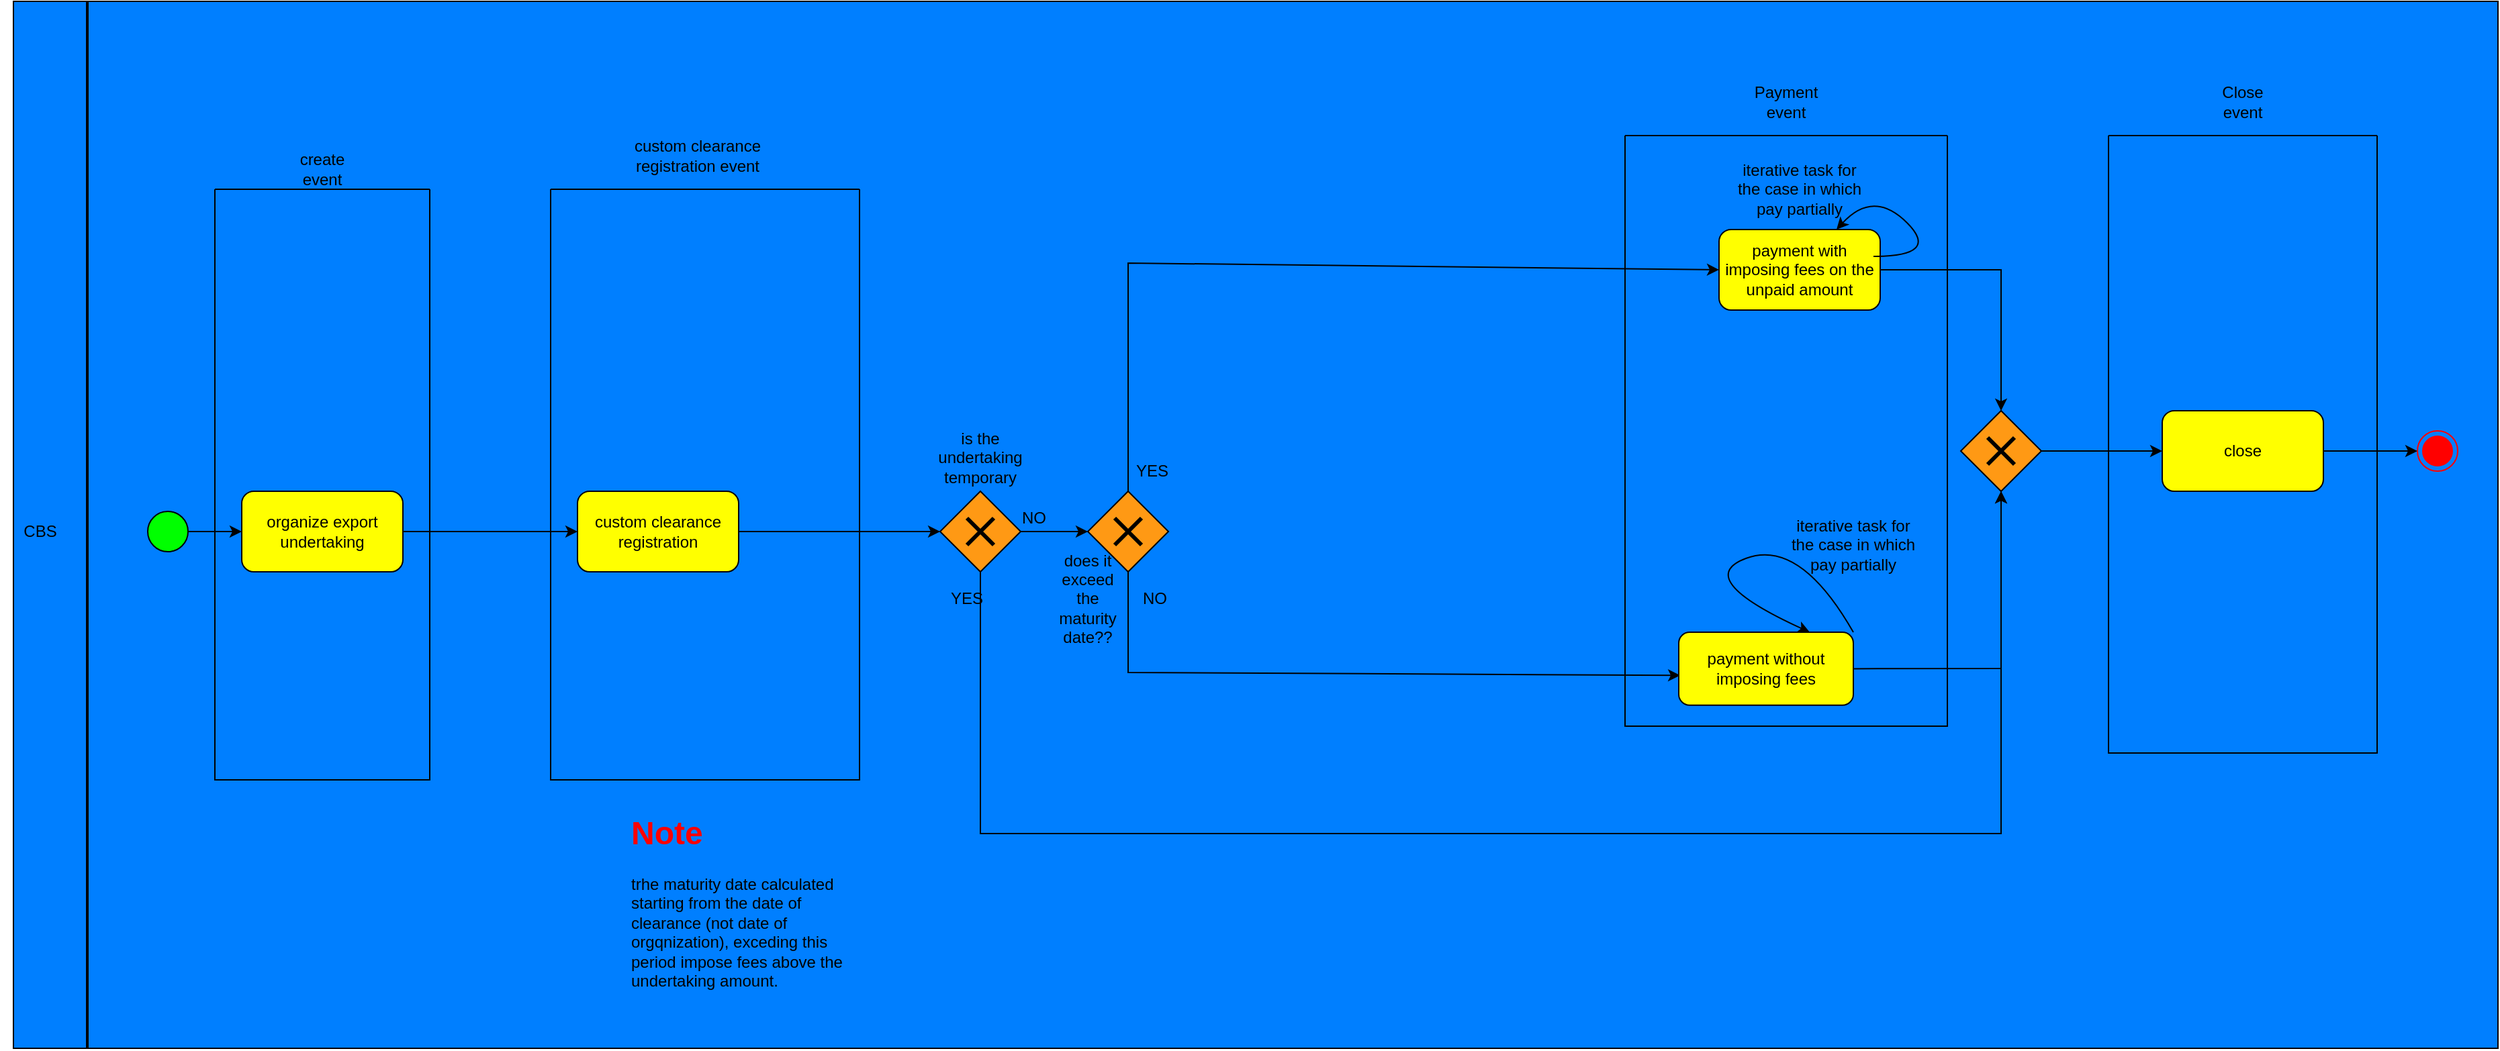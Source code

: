 <mxfile version="22.1.16" type="device">
  <diagram name="Page-1" id="6zD-izsmirur7kcObW2i">
    <mxGraphModel dx="1155" dy="1791" grid="1" gridSize="10" guides="1" tooltips="1" connect="1" arrows="1" fold="1" page="1" pageScale="1" pageWidth="850" pageHeight="1100" math="0" shadow="0">
      <root>
        <mxCell id="0" />
        <mxCell id="1" parent="0" />
        <mxCell id="6St314M1eqmKRrUnTSBx-1" value="" style="rounded=0;whiteSpace=wrap;html=1;fillColor=#007FFF;" parent="1" vertex="1">
          <mxGeometry x="50" y="-160" width="1850" height="780" as="geometry" />
        </mxCell>
        <mxCell id="6St314M1eqmKRrUnTSBx-2" value="CBS" style="text;html=1;strokeColor=none;fillColor=none;align=center;verticalAlign=middle;whiteSpace=wrap;rounded=0;" parent="1" vertex="1">
          <mxGeometry x="40" y="220" width="60" height="30" as="geometry" />
        </mxCell>
        <mxCell id="6St314M1eqmKRrUnTSBx-3" value="" style="line;strokeWidth=2;direction=south;html=1;" parent="1" vertex="1">
          <mxGeometry x="100" y="-160" width="10" height="780" as="geometry" />
        </mxCell>
        <mxCell id="6St314M1eqmKRrUnTSBx-4" value="organize export undertaking" style="rounded=1;whiteSpace=wrap;html=1;fillColor=#FFFF00;" parent="1" vertex="1">
          <mxGeometry x="220" y="205" width="120" height="60" as="geometry" />
        </mxCell>
        <mxCell id="6St314M1eqmKRrUnTSBx-5" value="" style="ellipse;whiteSpace=wrap;html=1;aspect=fixed;fillColor=#00FF00;" parent="1" vertex="1">
          <mxGeometry x="150" y="220" width="30" height="30" as="geometry" />
        </mxCell>
        <mxCell id="6St314M1eqmKRrUnTSBx-6" value="" style="endArrow=classic;html=1;rounded=0;exitX=1;exitY=0.5;exitDx=0;exitDy=0;entryX=0;entryY=0.5;entryDx=0;entryDy=0;" parent="1" source="6St314M1eqmKRrUnTSBx-5" target="6St314M1eqmKRrUnTSBx-4" edge="1">
          <mxGeometry width="50" height="50" relative="1" as="geometry">
            <mxPoint x="410" y="310" as="sourcePoint" />
            <mxPoint x="460" y="260" as="targetPoint" />
          </mxGeometry>
        </mxCell>
        <mxCell id="6St314M1eqmKRrUnTSBx-7" value="payment with imposing fees on the unpaid amount" style="rounded=1;whiteSpace=wrap;html=1;fillColor=#FFFF00;" parent="1" vertex="1">
          <mxGeometry x="1320" y="10" width="120" height="60" as="geometry" />
        </mxCell>
        <mxCell id="6St314M1eqmKRrUnTSBx-8" value="" style="rhombus;whiteSpace=wrap;html=1;fillColor=#FF9914;" parent="1" vertex="1">
          <mxGeometry x="850" y="205" width="60" height="60" as="geometry" />
        </mxCell>
        <mxCell id="6St314M1eqmKRrUnTSBx-11" value="" style="endArrow=classic;html=1;rounded=0;entryX=0.008;entryY=0.591;entryDx=0;entryDy=0;exitX=0.5;exitY=1;exitDx=0;exitDy=0;entryPerimeter=0;" parent="1" source="6St314M1eqmKRrUnTSBx-8" target="6St314M1eqmKRrUnTSBx-9" edge="1">
          <mxGeometry width="50" height="50" relative="1" as="geometry">
            <mxPoint x="810" y="230" as="sourcePoint" />
            <mxPoint x="860" y="180" as="targetPoint" />
            <Array as="points">
              <mxPoint x="880" y="340" />
            </Array>
          </mxGeometry>
        </mxCell>
        <mxCell id="6St314M1eqmKRrUnTSBx-13" value="YES" style="text;html=1;strokeColor=none;fillColor=none;align=center;verticalAlign=middle;whiteSpace=wrap;rounded=0;" parent="1" vertex="1">
          <mxGeometry x="867.5" y="175" width="60" height="30" as="geometry" />
        </mxCell>
        <mxCell id="6St314M1eqmKRrUnTSBx-14" value="NO" style="text;html=1;strokeColor=none;fillColor=none;align=center;verticalAlign=middle;whiteSpace=wrap;rounded=0;" parent="1" vertex="1">
          <mxGeometry x="870" y="270" width="60" height="30" as="geometry" />
        </mxCell>
        <mxCell id="6St314M1eqmKRrUnTSBx-15" value="" style="rhombus;whiteSpace=wrap;html=1;fillColor=#FF9914;" parent="1" vertex="1">
          <mxGeometry x="1500" y="145" width="60" height="60" as="geometry" />
        </mxCell>
        <mxCell id="6St314M1eqmKRrUnTSBx-16" value="" style="endArrow=classic;html=1;rounded=0;entryX=0.5;entryY=0;entryDx=0;entryDy=0;exitX=1;exitY=0.5;exitDx=0;exitDy=0;" parent="1" source="6St314M1eqmKRrUnTSBx-7" target="6St314M1eqmKRrUnTSBx-15" edge="1">
          <mxGeometry width="50" height="50" relative="1" as="geometry">
            <mxPoint x="1030" y="230" as="sourcePoint" />
            <mxPoint x="1080" y="180" as="targetPoint" />
            <Array as="points">
              <mxPoint x="1530" y="40" />
            </Array>
          </mxGeometry>
        </mxCell>
        <mxCell id="6St314M1eqmKRrUnTSBx-17" value="close" style="rounded=1;whiteSpace=wrap;html=1;fillColor=#FFFF00;" parent="1" vertex="1">
          <mxGeometry x="1650" y="145" width="120" height="60" as="geometry" />
        </mxCell>
        <mxCell id="6St314M1eqmKRrUnTSBx-19" value="" style="ellipse;html=1;shape=endState;fillColor=#FF0000;strokeColor=#ff0000;" parent="1" vertex="1">
          <mxGeometry x="1840" y="160" width="30" height="30" as="geometry" />
        </mxCell>
        <mxCell id="6St314M1eqmKRrUnTSBx-20" value="" style="endArrow=classic;html=1;rounded=0;entryX=0;entryY=0.5;entryDx=0;entryDy=0;exitX=1;exitY=0.5;exitDx=0;exitDy=0;" parent="1" source="6St314M1eqmKRrUnTSBx-17" target="6St314M1eqmKRrUnTSBx-19" edge="1">
          <mxGeometry width="50" height="50" relative="1" as="geometry">
            <mxPoint x="1240" y="230" as="sourcePoint" />
            <mxPoint x="1290" y="180" as="targetPoint" />
          </mxGeometry>
        </mxCell>
        <mxCell id="6St314M1eqmKRrUnTSBx-21" value="&lt;h1&gt;&lt;font color=&quot;#ff0000&quot;&gt;Note&lt;/font&gt;&lt;/h1&gt;&lt;div&gt;trhe maturity date calculated starting from the date of clearance (not date of orgqnization), exceding this period impose fees above the undertaking amount.&lt;/div&gt;" style="text;html=1;strokeColor=none;fillColor=none;spacing=5;spacingTop=-20;whiteSpace=wrap;overflow=hidden;rounded=0;" parent="1" vertex="1">
          <mxGeometry x="505" y="440" width="190" height="140" as="geometry" />
        </mxCell>
        <mxCell id="6St314M1eqmKRrUnTSBx-22" value="" style="endArrow=classic;html=1;rounded=0;exitX=1;exitY=0.5;exitDx=0;exitDy=0;entryX=0.5;entryY=1;entryDx=0;entryDy=0;" parent="1" source="6St314M1eqmKRrUnTSBx-9" target="6St314M1eqmKRrUnTSBx-15" edge="1">
          <mxGeometry width="50" height="50" relative="1" as="geometry">
            <mxPoint x="1320" y="240" as="sourcePoint" />
            <mxPoint x="1370" y="190" as="targetPoint" />
            <Array as="points">
              <mxPoint x="1530" y="337" />
            </Array>
          </mxGeometry>
        </mxCell>
        <mxCell id="6St314M1eqmKRrUnTSBx-23" value="" style="swimlane;startSize=0;" parent="1" vertex="1">
          <mxGeometry x="1250" y="-60" width="240" height="440" as="geometry" />
        </mxCell>
        <mxCell id="6St314M1eqmKRrUnTSBx-24" value="iterative task for the case in which pay partially" style="text;html=1;strokeColor=none;fillColor=none;align=center;verticalAlign=middle;whiteSpace=wrap;rounded=0;" parent="6St314M1eqmKRrUnTSBx-23" vertex="1">
          <mxGeometry x="120" y="290" width="100" height="30" as="geometry" />
        </mxCell>
        <mxCell id="nUpmGBi-_h0cZOzjPh_h-24" value="" style="curved=1;endArrow=classic;html=1;rounded=0;" parent="6St314M1eqmKRrUnTSBx-23" target="6St314M1eqmKRrUnTSBx-7" edge="1">
          <mxGeometry width="50" height="50" relative="1" as="geometry">
            <mxPoint x="185" y="90" as="sourcePoint" />
            <mxPoint x="235" y="40" as="targetPoint" />
            <Array as="points">
              <mxPoint x="235" y="90" />
              <mxPoint x="185" y="40" />
            </Array>
          </mxGeometry>
        </mxCell>
        <mxCell id="6St314M1eqmKRrUnTSBx-25" value="Payment event" style="text;html=1;strokeColor=none;fillColor=none;align=center;verticalAlign=middle;whiteSpace=wrap;rounded=0;" parent="1" vertex="1">
          <mxGeometry x="1340" y="-100" width="60" height="30" as="geometry" />
        </mxCell>
        <mxCell id="6St314M1eqmKRrUnTSBx-26" value="" style="swimlane;startSize=0;" parent="1" vertex="1">
          <mxGeometry x="200" y="-20" width="160" height="440" as="geometry" />
        </mxCell>
        <mxCell id="6St314M1eqmKRrUnTSBx-27" value="create event" style="text;html=1;strokeColor=none;fillColor=none;align=center;verticalAlign=middle;whiteSpace=wrap;rounded=0;" parent="1" vertex="1">
          <mxGeometry x="250" y="-50" width="60" height="30" as="geometry" />
        </mxCell>
        <mxCell id="6St314M1eqmKRrUnTSBx-28" value="" style="swimlane;startSize=0;" parent="1" vertex="1">
          <mxGeometry x="450" y="-20" width="230" height="440" as="geometry">
            <mxRectangle x="370" y="-30" width="50" height="40" as="alternateBounds" />
          </mxGeometry>
        </mxCell>
        <mxCell id="6St314M1eqmKRrUnTSBx-29" value="custom clearance registration" style="rounded=1;whiteSpace=wrap;html=1;fillColor=#FFFF00;" parent="6St314M1eqmKRrUnTSBx-28" vertex="1">
          <mxGeometry x="20" y="225" width="120" height="60" as="geometry" />
        </mxCell>
        <mxCell id="6St314M1eqmKRrUnTSBx-30" value="custom clearance registration event" style="text;html=1;strokeColor=none;fillColor=none;align=center;verticalAlign=middle;whiteSpace=wrap;rounded=0;" parent="1" vertex="1">
          <mxGeometry x="505" y="-60" width="109" height="30" as="geometry" />
        </mxCell>
        <mxCell id="6St314M1eqmKRrUnTSBx-32" value="" style="swimlane;startSize=0;" parent="1" vertex="1">
          <mxGeometry x="1610" y="-60" width="200" height="460" as="geometry" />
        </mxCell>
        <mxCell id="6St314M1eqmKRrUnTSBx-33" value="Close event" style="text;html=1;strokeColor=none;fillColor=none;align=center;verticalAlign=middle;whiteSpace=wrap;rounded=0;" parent="1" vertex="1">
          <mxGeometry x="1680" y="-100" width="60" height="30" as="geometry" />
        </mxCell>
        <mxCell id="6St314M1eqmKRrUnTSBx-34" value="" style="endArrow=classic;html=1;rounded=0;exitX=1;exitY=0.5;exitDx=0;exitDy=0;entryX=0;entryY=0.5;entryDx=0;entryDy=0;" parent="1" source="6St314M1eqmKRrUnTSBx-4" target="6St314M1eqmKRrUnTSBx-29" edge="1">
          <mxGeometry width="50" height="50" relative="1" as="geometry">
            <mxPoint x="340" y="235" as="sourcePoint" />
            <mxPoint x="371" y="235" as="targetPoint" />
          </mxGeometry>
        </mxCell>
        <mxCell id="6St314M1eqmKRrUnTSBx-37" value="" style="rhombus;whiteSpace=wrap;html=1;fillColor=#FF9914;" parent="1" vertex="1">
          <mxGeometry x="740" y="205" width="60" height="60" as="geometry" />
        </mxCell>
        <mxCell id="6St314M1eqmKRrUnTSBx-38" value="" style="shape=umlDestroy;whiteSpace=wrap;html=1;strokeWidth=3;targetShapes=umlLifeline;" parent="1" vertex="1">
          <mxGeometry x="760" y="225" width="20" height="20" as="geometry" />
        </mxCell>
        <mxCell id="6St314M1eqmKRrUnTSBx-39" value="is the undertaking temporary" style="text;html=1;strokeColor=none;fillColor=none;align=center;verticalAlign=middle;whiteSpace=wrap;rounded=0;" parent="1" vertex="1">
          <mxGeometry x="740" y="165" width="60" height="30" as="geometry" />
        </mxCell>
        <mxCell id="6St314M1eqmKRrUnTSBx-41" value="" style="endArrow=classic;html=1;rounded=0;exitX=0.5;exitY=1;exitDx=0;exitDy=0;entryX=0.5;entryY=1;entryDx=0;entryDy=0;" parent="1" source="6St314M1eqmKRrUnTSBx-37" target="6St314M1eqmKRrUnTSBx-15" edge="1">
          <mxGeometry width="50" height="50" relative="1" as="geometry">
            <mxPoint x="940" y="230" as="sourcePoint" />
            <mxPoint x="990" y="180" as="targetPoint" />
            <Array as="points">
              <mxPoint x="770" y="460" />
              <mxPoint x="1530" y="460" />
            </Array>
          </mxGeometry>
        </mxCell>
        <mxCell id="6St314M1eqmKRrUnTSBx-42" value="" style="endArrow=classic;html=1;rounded=0;" parent="1" source="6St314M1eqmKRrUnTSBx-29" target="6St314M1eqmKRrUnTSBx-37" edge="1">
          <mxGeometry width="50" height="50" relative="1" as="geometry">
            <mxPoint x="980" y="230" as="sourcePoint" />
            <mxPoint x="1030" y="180" as="targetPoint" />
          </mxGeometry>
        </mxCell>
        <mxCell id="6St314M1eqmKRrUnTSBx-43" value="NO" style="text;html=1;strokeColor=none;fillColor=none;align=center;verticalAlign=middle;whiteSpace=wrap;rounded=0;" parent="1" vertex="1">
          <mxGeometry x="780" y="210" width="60" height="30" as="geometry" />
        </mxCell>
        <mxCell id="6St314M1eqmKRrUnTSBx-44" value="YES" style="text;html=1;strokeColor=none;fillColor=none;align=center;verticalAlign=middle;whiteSpace=wrap;rounded=0;" parent="1" vertex="1">
          <mxGeometry x="730" y="270" width="60" height="30" as="geometry" />
        </mxCell>
        <mxCell id="nUpmGBi-_h0cZOzjPh_h-3" value="" style="endArrow=classic;html=1;rounded=0;exitX=1;exitY=0.5;exitDx=0;exitDy=0;" parent="1" source="6St314M1eqmKRrUnTSBx-37" edge="1">
          <mxGeometry width="50" height="50" relative="1" as="geometry">
            <mxPoint x="800" y="235" as="sourcePoint" />
            <mxPoint x="850" y="235" as="targetPoint" />
          </mxGeometry>
        </mxCell>
        <mxCell id="6St314M1eqmKRrUnTSBx-35" value="" style="shape=umlDestroy;whiteSpace=wrap;html=1;strokeWidth=3;targetShapes=umlLifeline;" parent="1" vertex="1">
          <mxGeometry x="870" y="225" width="20" height="20" as="geometry" />
        </mxCell>
        <mxCell id="nUpmGBi-_h0cZOzjPh_h-6" value="does it exceed the maturity date??" style="text;html=1;strokeColor=none;fillColor=none;align=center;verticalAlign=middle;whiteSpace=wrap;rounded=0;" parent="1" vertex="1">
          <mxGeometry x="820" y="235" width="60" height="100" as="geometry" />
        </mxCell>
        <mxCell id="6St314M1eqmKRrUnTSBx-36" value="" style="shape=umlDestroy;whiteSpace=wrap;html=1;strokeWidth=3;targetShapes=umlLifeline;" parent="1" vertex="1">
          <mxGeometry x="1520" y="165" width="20" height="20" as="geometry" />
        </mxCell>
        <mxCell id="nUpmGBi-_h0cZOzjPh_h-12" value="" style="endArrow=classic;html=1;rounded=0;exitX=1;exitY=0.5;exitDx=0;exitDy=0;" parent="1" source="6St314M1eqmKRrUnTSBx-15" target="6St314M1eqmKRrUnTSBx-17" edge="1">
          <mxGeometry width="50" height="50" relative="1" as="geometry">
            <mxPoint x="1260" y="150" as="sourcePoint" />
            <mxPoint x="1310" y="100" as="targetPoint" />
          </mxGeometry>
        </mxCell>
        <mxCell id="6St314M1eqmKRrUnTSBx-9" value="payment without imposing fees" style="rounded=1;whiteSpace=wrap;html=1;fillColor=#FFFF00;" parent="1" vertex="1">
          <mxGeometry x="1290" y="310" width="130" height="54.38" as="geometry" />
        </mxCell>
        <mxCell id="6St314M1eqmKRrUnTSBx-31" value="" style="curved=1;endArrow=classic;html=1;rounded=0;entryX=0.75;entryY=0;entryDx=0;entryDy=0;exitX=1;exitY=0;exitDx=0;exitDy=0;" parent="1" source="6St314M1eqmKRrUnTSBx-9" target="6St314M1eqmKRrUnTSBx-9" edge="1">
          <mxGeometry width="50" height="50" relative="1" as="geometry">
            <mxPoint x="1330" y="240" as="sourcePoint" />
            <mxPoint x="1380" y="190" as="targetPoint" />
            <Array as="points">
              <mxPoint x="1380" y="240" />
              <mxPoint x="1300" y="270" />
            </Array>
          </mxGeometry>
        </mxCell>
        <mxCell id="nUpmGBi-_h0cZOzjPh_h-17" value="" style="endArrow=classic;html=1;rounded=0;exitX=0.5;exitY=0;exitDx=0;exitDy=0;entryX=0;entryY=0.5;entryDx=0;entryDy=0;" parent="1" source="6St314M1eqmKRrUnTSBx-8" target="6St314M1eqmKRrUnTSBx-7" edge="1">
          <mxGeometry width="50" height="50" relative="1" as="geometry">
            <mxPoint x="1020" y="170" as="sourcePoint" />
            <mxPoint x="995" y="35.0" as="targetPoint" />
            <Array as="points">
              <mxPoint x="880" y="35" />
            </Array>
          </mxGeometry>
        </mxCell>
        <mxCell id="nUpmGBi-_h0cZOzjPh_h-25" value="iterative task for the case in which pay partially" style="text;html=1;strokeColor=none;fillColor=none;align=center;verticalAlign=middle;whiteSpace=wrap;rounded=0;" parent="1" vertex="1">
          <mxGeometry x="1330" y="-35" width="100" height="30" as="geometry" />
        </mxCell>
      </root>
    </mxGraphModel>
  </diagram>
</mxfile>
